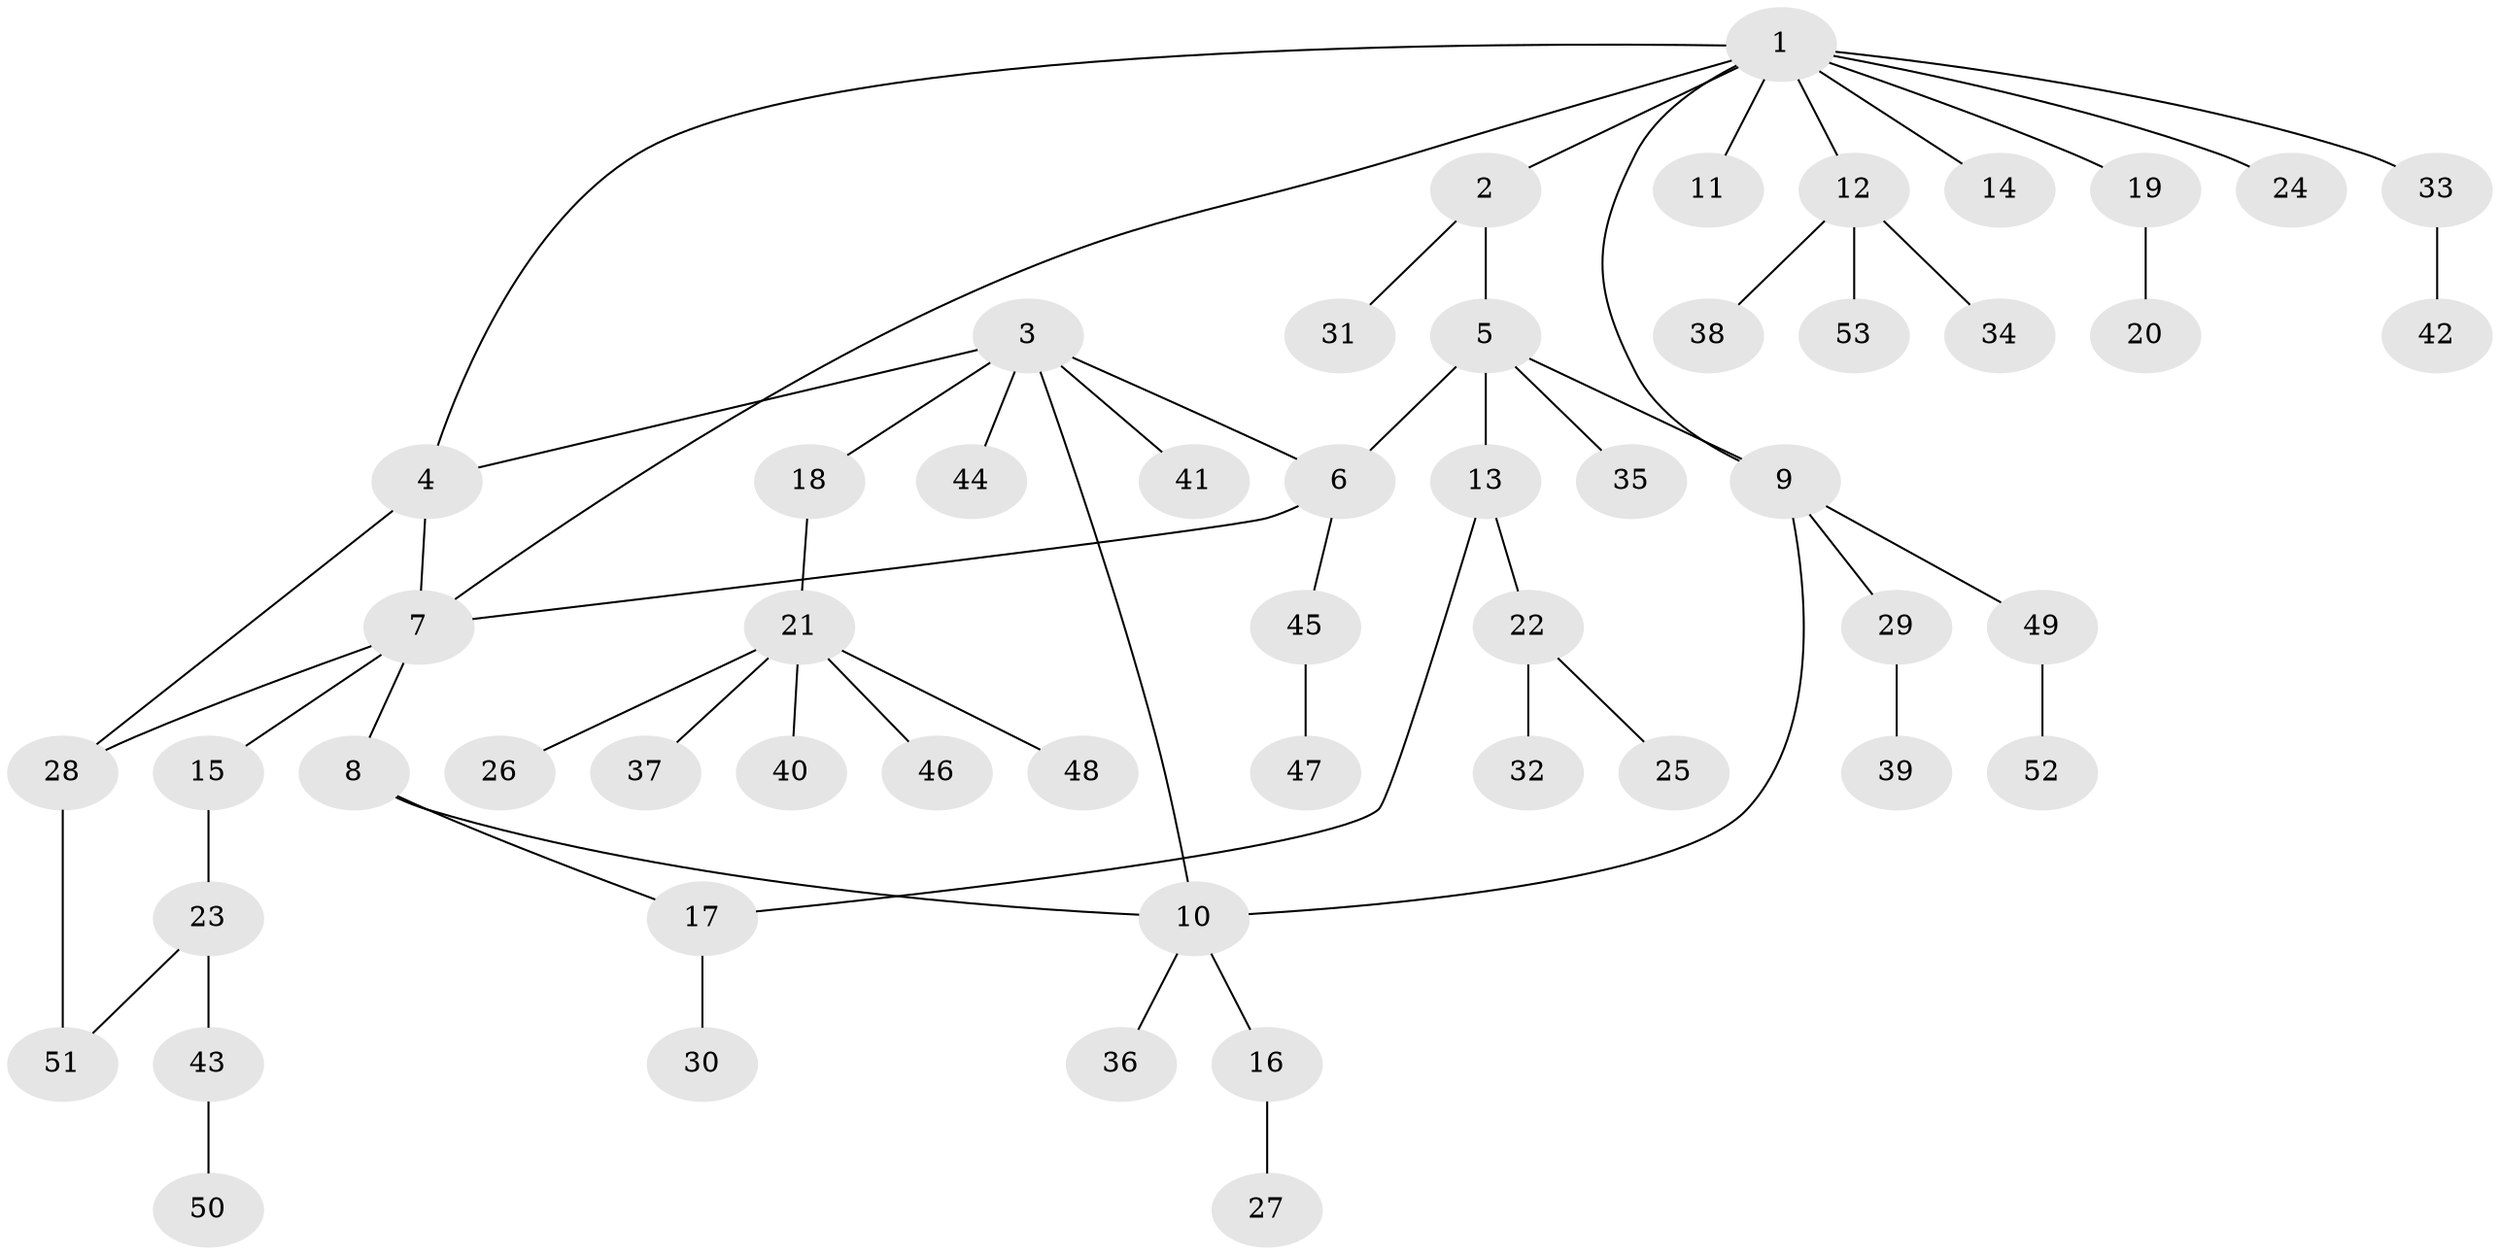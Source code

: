 // coarse degree distribution, {9: 0.02702702702702703, 6: 0.05405405405405406, 4: 0.08108108108108109, 5: 0.05405405405405406, 8: 0.02702702702702703, 1: 0.5945945945945946, 3: 0.08108108108108109, 2: 0.08108108108108109}
// Generated by graph-tools (version 1.1) at 2025/42/03/06/25 10:42:10]
// undirected, 53 vertices, 61 edges
graph export_dot {
graph [start="1"]
  node [color=gray90,style=filled];
  1;
  2;
  3;
  4;
  5;
  6;
  7;
  8;
  9;
  10;
  11;
  12;
  13;
  14;
  15;
  16;
  17;
  18;
  19;
  20;
  21;
  22;
  23;
  24;
  25;
  26;
  27;
  28;
  29;
  30;
  31;
  32;
  33;
  34;
  35;
  36;
  37;
  38;
  39;
  40;
  41;
  42;
  43;
  44;
  45;
  46;
  47;
  48;
  49;
  50;
  51;
  52;
  53;
  1 -- 2;
  1 -- 4;
  1 -- 7;
  1 -- 9;
  1 -- 11;
  1 -- 12;
  1 -- 14;
  1 -- 19;
  1 -- 24;
  1 -- 33;
  2 -- 5;
  2 -- 31;
  3 -- 4;
  3 -- 6;
  3 -- 10;
  3 -- 18;
  3 -- 41;
  3 -- 44;
  4 -- 7;
  4 -- 28;
  5 -- 6;
  5 -- 9;
  5 -- 13;
  5 -- 35;
  6 -- 7;
  6 -- 45;
  7 -- 8;
  7 -- 15;
  7 -- 28;
  8 -- 10;
  8 -- 17;
  9 -- 10;
  9 -- 29;
  9 -- 49;
  10 -- 16;
  10 -- 36;
  12 -- 34;
  12 -- 38;
  12 -- 53;
  13 -- 17;
  13 -- 22;
  15 -- 23;
  16 -- 27;
  17 -- 30;
  18 -- 21;
  19 -- 20;
  21 -- 26;
  21 -- 37;
  21 -- 40;
  21 -- 46;
  21 -- 48;
  22 -- 25;
  22 -- 32;
  23 -- 43;
  23 -- 51;
  28 -- 51;
  29 -- 39;
  33 -- 42;
  43 -- 50;
  45 -- 47;
  49 -- 52;
}
